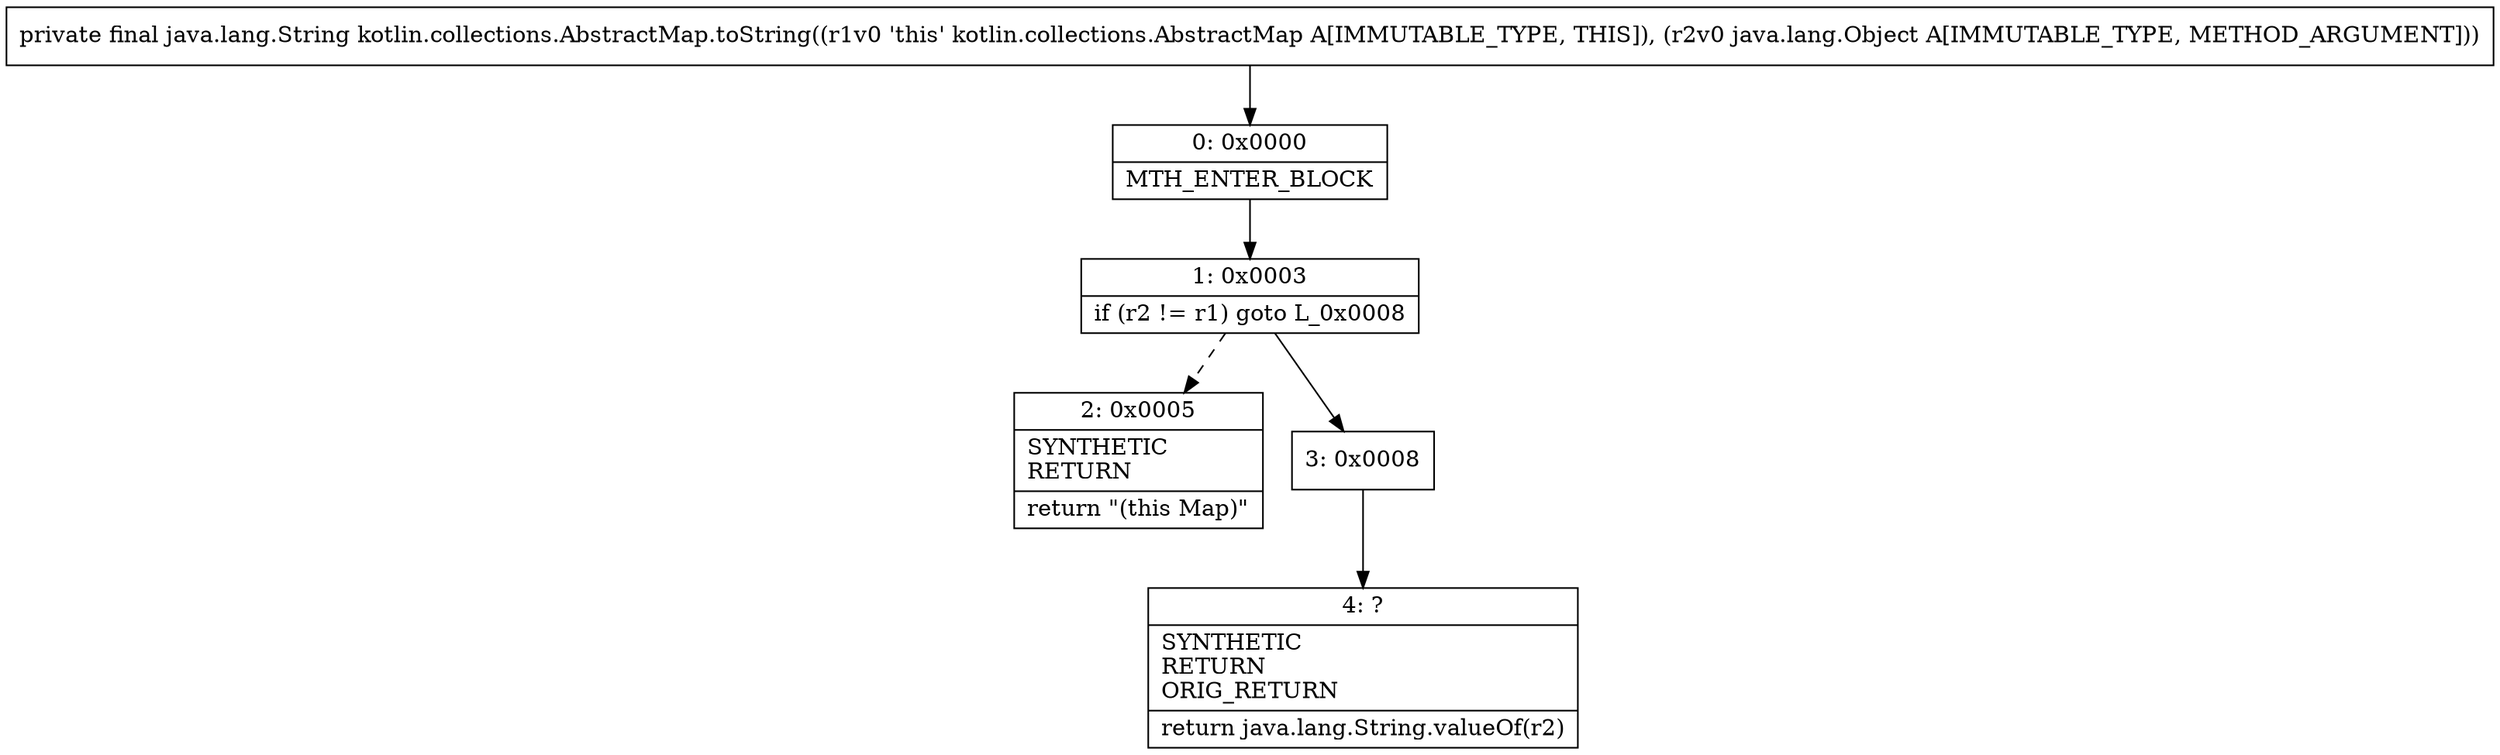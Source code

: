 digraph "CFG forkotlin.collections.AbstractMap.toString(Ljava\/lang\/Object;)Ljava\/lang\/String;" {
Node_0 [shape=record,label="{0\:\ 0x0000|MTH_ENTER_BLOCK\l}"];
Node_1 [shape=record,label="{1\:\ 0x0003|if (r2 != r1) goto L_0x0008\l}"];
Node_2 [shape=record,label="{2\:\ 0x0005|SYNTHETIC\lRETURN\l|return \"(this Map)\"\l}"];
Node_3 [shape=record,label="{3\:\ 0x0008}"];
Node_4 [shape=record,label="{4\:\ ?|SYNTHETIC\lRETURN\lORIG_RETURN\l|return java.lang.String.valueOf(r2)\l}"];
MethodNode[shape=record,label="{private final java.lang.String kotlin.collections.AbstractMap.toString((r1v0 'this' kotlin.collections.AbstractMap A[IMMUTABLE_TYPE, THIS]), (r2v0 java.lang.Object A[IMMUTABLE_TYPE, METHOD_ARGUMENT])) }"];
MethodNode -> Node_0;
Node_0 -> Node_1;
Node_1 -> Node_2[style=dashed];
Node_1 -> Node_3;
Node_3 -> Node_4;
}

